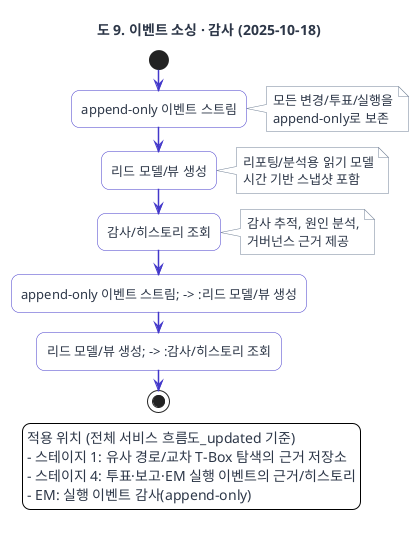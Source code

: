 @startuml

title 도 9. 이벤트 소싱 · 감사 (2025-10-18)

'================================================================
' Worflogy.com Website Theme for PlantUML
'================================================================

'// 1. 전역 스타일 (Global Style & Fonts) //
skinparam backgroundColor #ffffff
skinparam defaultFontName "Pretendard"
skinparam defaultFontSize 13
skinparam defaultFontColor #2D3748
skinparam shadowing false
skinparam roundCorner 16

'// 2. 화살표 및 연결선 스타일 (Arrow & Connector Style) //
skinparam ArrowColor #718096
skinparam ArrowThickness 1.5
skinparam ArrowFontColor #718096
skinparam ArrowFontSize 12
skinparam linetype ortho

'// 3. 기본 요소 스타일 (Standard Elements Style) //
skinparam card {
  BackgroundColor #ffffff
  BorderColor #718096
}
skinparam note {
  BackgroundColor #ffffff
  BorderColor #718096
  FontColor #2D3748
}
skinparam component {
  BackgroundColor #ffffff
  BorderColor #718096
}
skinparam package {
  BackgroundColor #ffffff
  BorderColor #718096
}
skinparam database {
  BackgroundColor #ffffff
  BorderColor #718096
}
' [추가] 파티션(Partition) 스타일 정의
skinparam partition {
  BackgroundColor #F4F6F8 ' 웹사이트의 연한 배경색으로 구분감 부여
  BorderColor #718096
  FontColor #2D3748
}

'// 4. 강조 요소 스타일 (Accent Elements Style) //
skinparam actor {
  BackgroundColor #4338CA
  BorderColor #4338CA
  FontColor #ffffff
}
skinparam participant {
  BackgroundColor #4338CA
  BorderColor #4338CA
  FontColor #ffffff
}
skinparam usecase {
  BackgroundColor #ffffff
  BorderColor #4338CA
  ArrowColor #4338CA
}
skinparam activity {
  BackgroundColor #ffffff
  BorderColor #4338CA
  FontColor #2D3748
}

'// 5. 클래스 다이어그램 스타일 (Class Diagram Style) //
skinparam class {
  BackgroundColor #ffffff
  BorderColor #718096 ' [수정] 테두리 색상 변경
  HeaderBackgroundColor #4338CA
  FontColor #ffffff
  AttributeFontColor #2D3748
  AttributeFontSize 12
}

'================================================================

start

:append-only 이벤트 스트림;
note right
모든 변경/투표/실행을
append-only로 보존
end note

:리드 모델/뷰 생성;
note right
리포팅/분석용 읽기 모델
시간 기반 스냅샷 포함
end note

:감사/히스토리 조회;
note right
감사 추적, 원인 분석,
거버넌스 근거 제공
end note

:append-only 이벤트 스트림; -> :리드 모델/뷰 생성;
:리드 모델/뷰 생성; -> :감사/히스토리 조회;

stop

legend left
적용 위치 (전체 서비스 흐름도_updated 기준)
- 스테이지 1: 유사 경로/교차 T-Box 탐색의 근거 저장소
- 스테이지 4: 투표·보고·EM 실행 이벤트의 근거/히스토리
- EM: 실행 이벤트 감사(append-only)
end legend

@enduml
